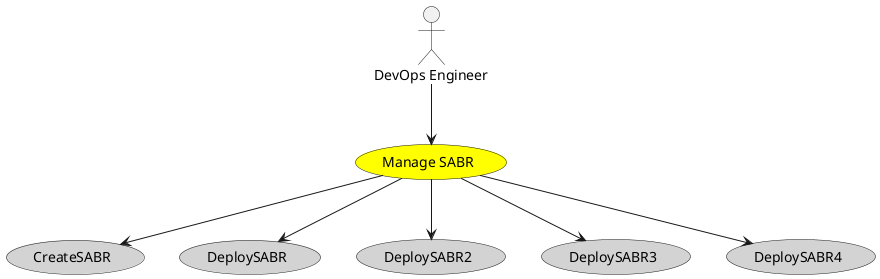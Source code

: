 @startuml


usecase "Manage SABR" as ManageSABR #yellow

Actor "DevOps Engineer" as DevOpsEngineer

DevOpsEngineer --> ManageSABR



usecase "CreateSABR" as CreateSABR #lightgrey

ManageSABR --> CreateSABR

usecase "DeploySABR" as DeploySABR #lightgrey

ManageSABR --> DeploySABR

usecase "DeploySABR2" as DeploySABR2 #lightgrey

ManageSABR --> DeploySABR2

usecase "DeploySABR3" as DeploySABR3 #lightgrey

ManageSABR --> DeploySABR3

usecase "DeploySABR4" as DeploySABR4 #lightgrey

ManageSABR --> DeploySABR4









@enduml
